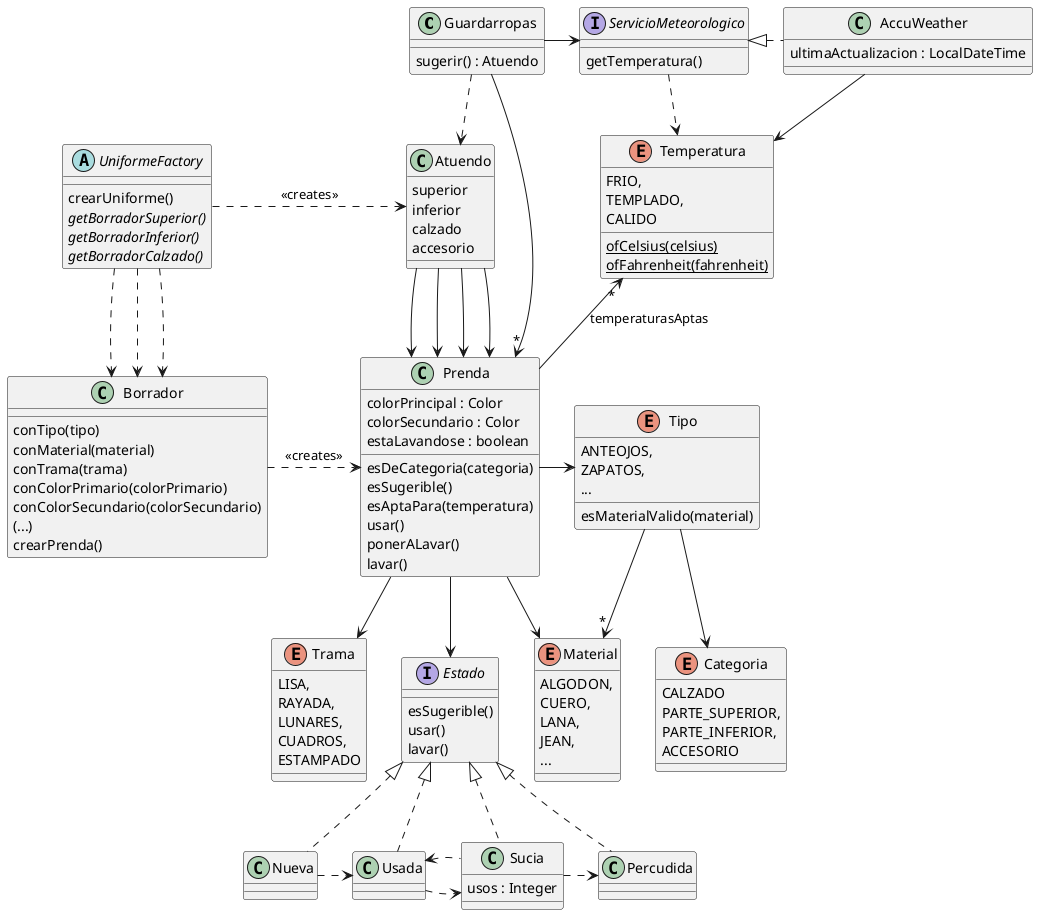 @startuml iteracion-4

class Guardarropas {
  sugerir() : Atuendo
}

Guardarropas ..> Atuendo
Guardarropas -right-> "*" Prenda
Guardarropas -right-> ServicioMeteorologico

interface ServicioMeteorologico {
    getTemperatura()
}

ServicioMeteorologico ..> Temperatura

ServicioMeteorologico <|.right. AccuWeather

class AccuWeather {
    ultimaActualizacion : LocalDateTime
}

AccuWeather --> Temperatura

enum Temperatura {
    FRIO,
    TEMPLADO,
    CALIDO
    {static} ofCelsius(celsius)
    {static} ofFahrenheit(fahrenheit)
}

abstract UniformeFactory {
  crearUniforme()
  {abstract} getBorradorSuperior()
  {abstract} getBorradorInferior()
  {abstract} getBorradorCalzado()
}

UniformeFactory .right.> Atuendo : <<creates>>
UniformeFactory ..> Borrador
UniformeFactory ..> Borrador
UniformeFactory ..> Borrador

class Atuendo {
   superior
   inferior
   calzado
   accesorio
}

Atuendo --> Prenda
Atuendo --> Prenda
Atuendo --> Prenda
Atuendo --> Prenda

class Borrador {
  conTipo(tipo)
  conMaterial(material)
  conTrama(trama)
  conColorPrimario(colorPrimario)
  conColorSecundario(colorSecundario)
  (...)
  crearPrenda()
}

Borrador .right.> Prenda : <<creates>>

class Prenda {
 colorPrincipal : Color
 colorSecundario : Color
 estaLavandose : boolean
 esDeCategoria(categoria)
 esSugerible()
 esAptaPara(temperatura)
 usar()
 ponerALavar()
 lavar()
}

Prenda -up-> "*" Temperatura : "temperaturasAptas"
Prenda -right-> Tipo
Prenda --> Material
Prenda --> Trama
Prenda --> Estado

enum Material {
  ALGODON,
  CUERO,
  LANA,
  JEAN,
  ...
}

enum Trama {
  LISA,
  RAYADA,
  LUNARES,
  CUADROS,
  ESTAMPADO
}

enum Tipo {
  ANTEOJOS,
  ZAPATOS,
  ...
  esMaterialValido(material)
}

Tipo --> "*" Material
Tipo --> Categoria

enum Categoria {
  CALZADO
  PARTE_SUPERIOR,
  PARTE_INFERIOR,
  ACCESORIO
}

interface Estado {
 esSugerible()
 usar()
 lavar()
}

Estado <|.. Nueva
Estado <|.. Usada
Estado <|.. Sucia
Estado <|.. Percudida

Nueva .right.> Usada
Usada .right.> Sucia
Sucia .left.> Usada
Sucia .right.> Percudida

class Sucia {
  usos : Integer
}

@enduml
